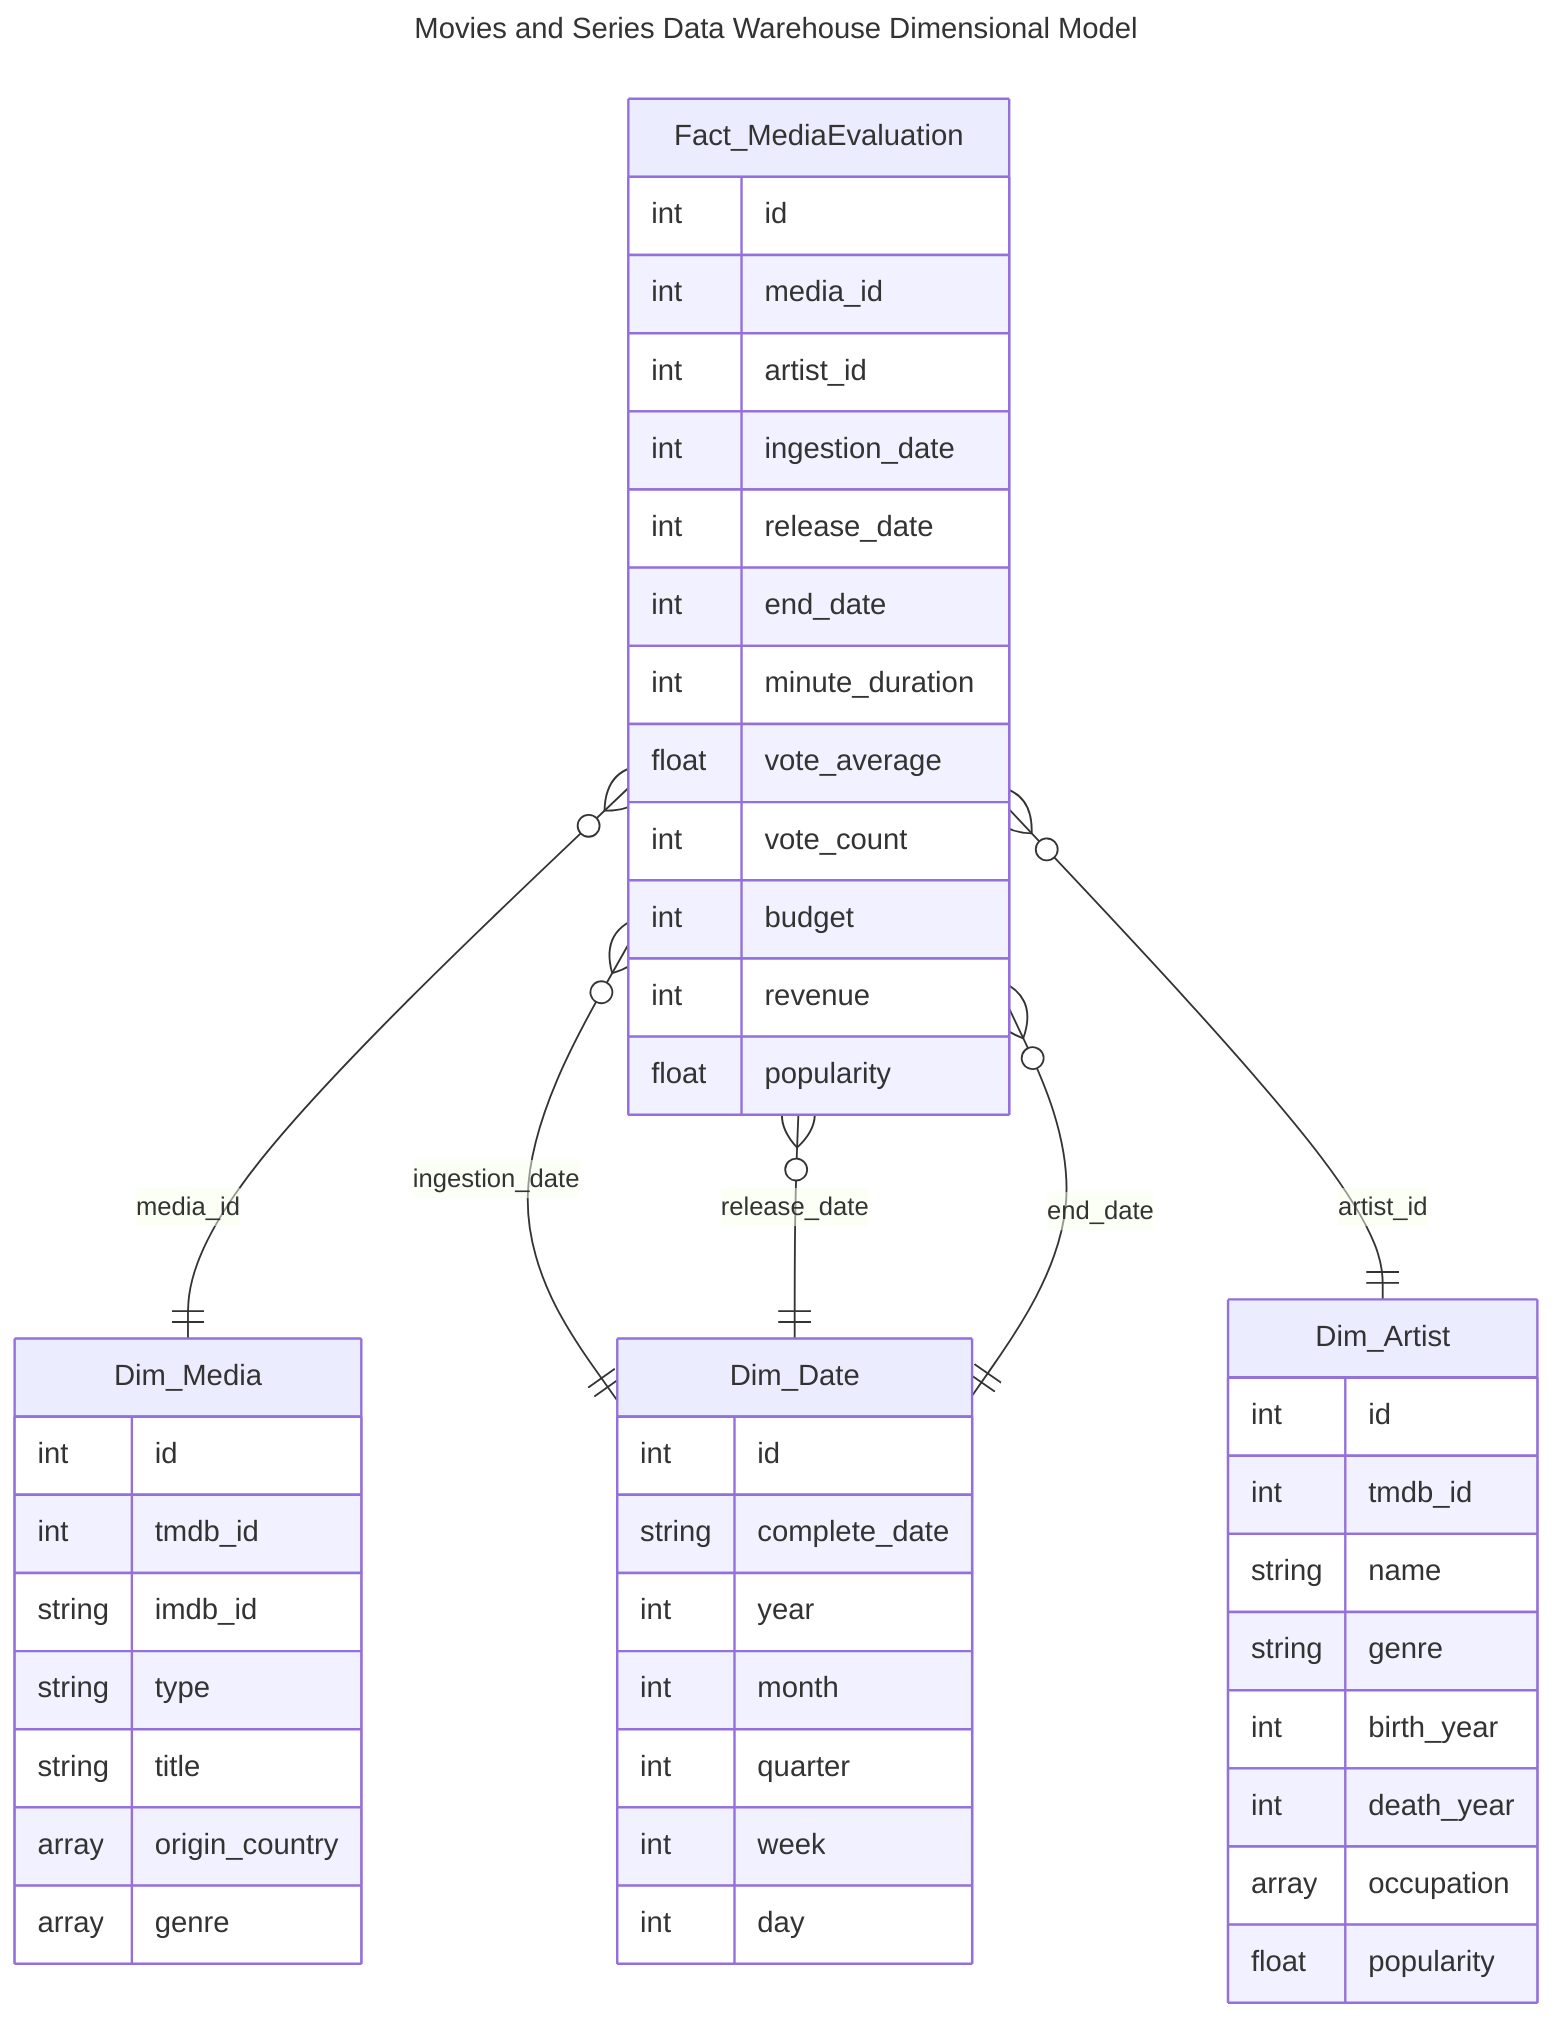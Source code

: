 ---

title: Movies and Series Data Warehouse Dimensional Model

---

erDiagram
    Fact_MediaEvaluation {
        int id
        int media_id
        int artist_id

        int ingestion_date
        int release_date
        int end_date

        int minute_duration
        float vote_average
        int vote_count
        int budget
        int revenue
        float popularity

    }

    Dim_Date {
        int id
        string complete_date
        int year
        int month
        int quarter
        int week
        int day
    }

    Dim_Media {
        int id
        int tmdb_id
        string imdb_id

        string type
        string title
        array origin_country
        array genre
    }

    Dim_Artist {
        int id
        int tmdb_id
        string name
        string genre
        int birth_year
        int death_year
        %%occupation == job for crew%%
        array occupation 
        float popularity
    }

    Fact_MediaEvaluation }o--|| Dim_Media : media_id

    Fact_MediaEvaluation }o--|| Dim_Date : ingestion_date
    Fact_MediaEvaluation }o--|| Dim_Date : release_date
    Fact_MediaEvaluation }o--|| Dim_Date : end_date

    Fact_MediaEvaluation }o--|| Dim_Artist : artist_id